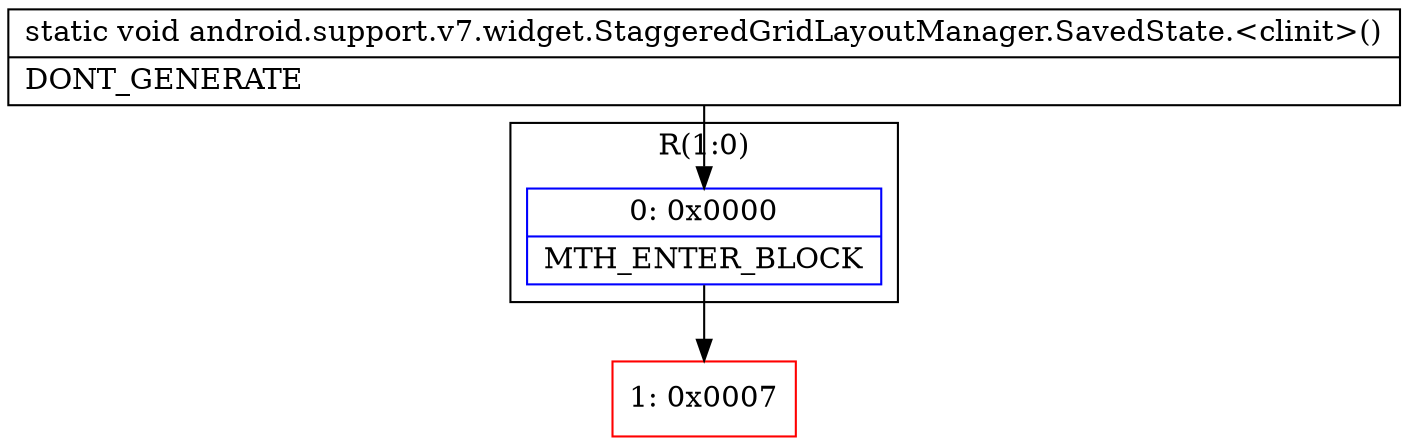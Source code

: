 digraph "CFG forandroid.support.v7.widget.StaggeredGridLayoutManager.SavedState.\<clinit\>()V" {
subgraph cluster_Region_865911704 {
label = "R(1:0)";
node [shape=record,color=blue];
Node_0 [shape=record,label="{0\:\ 0x0000|MTH_ENTER_BLOCK\l}"];
}
Node_1 [shape=record,color=red,label="{1\:\ 0x0007}"];
MethodNode[shape=record,label="{static void android.support.v7.widget.StaggeredGridLayoutManager.SavedState.\<clinit\>()  | DONT_GENERATE\l}"];
MethodNode -> Node_0;
Node_0 -> Node_1;
}

